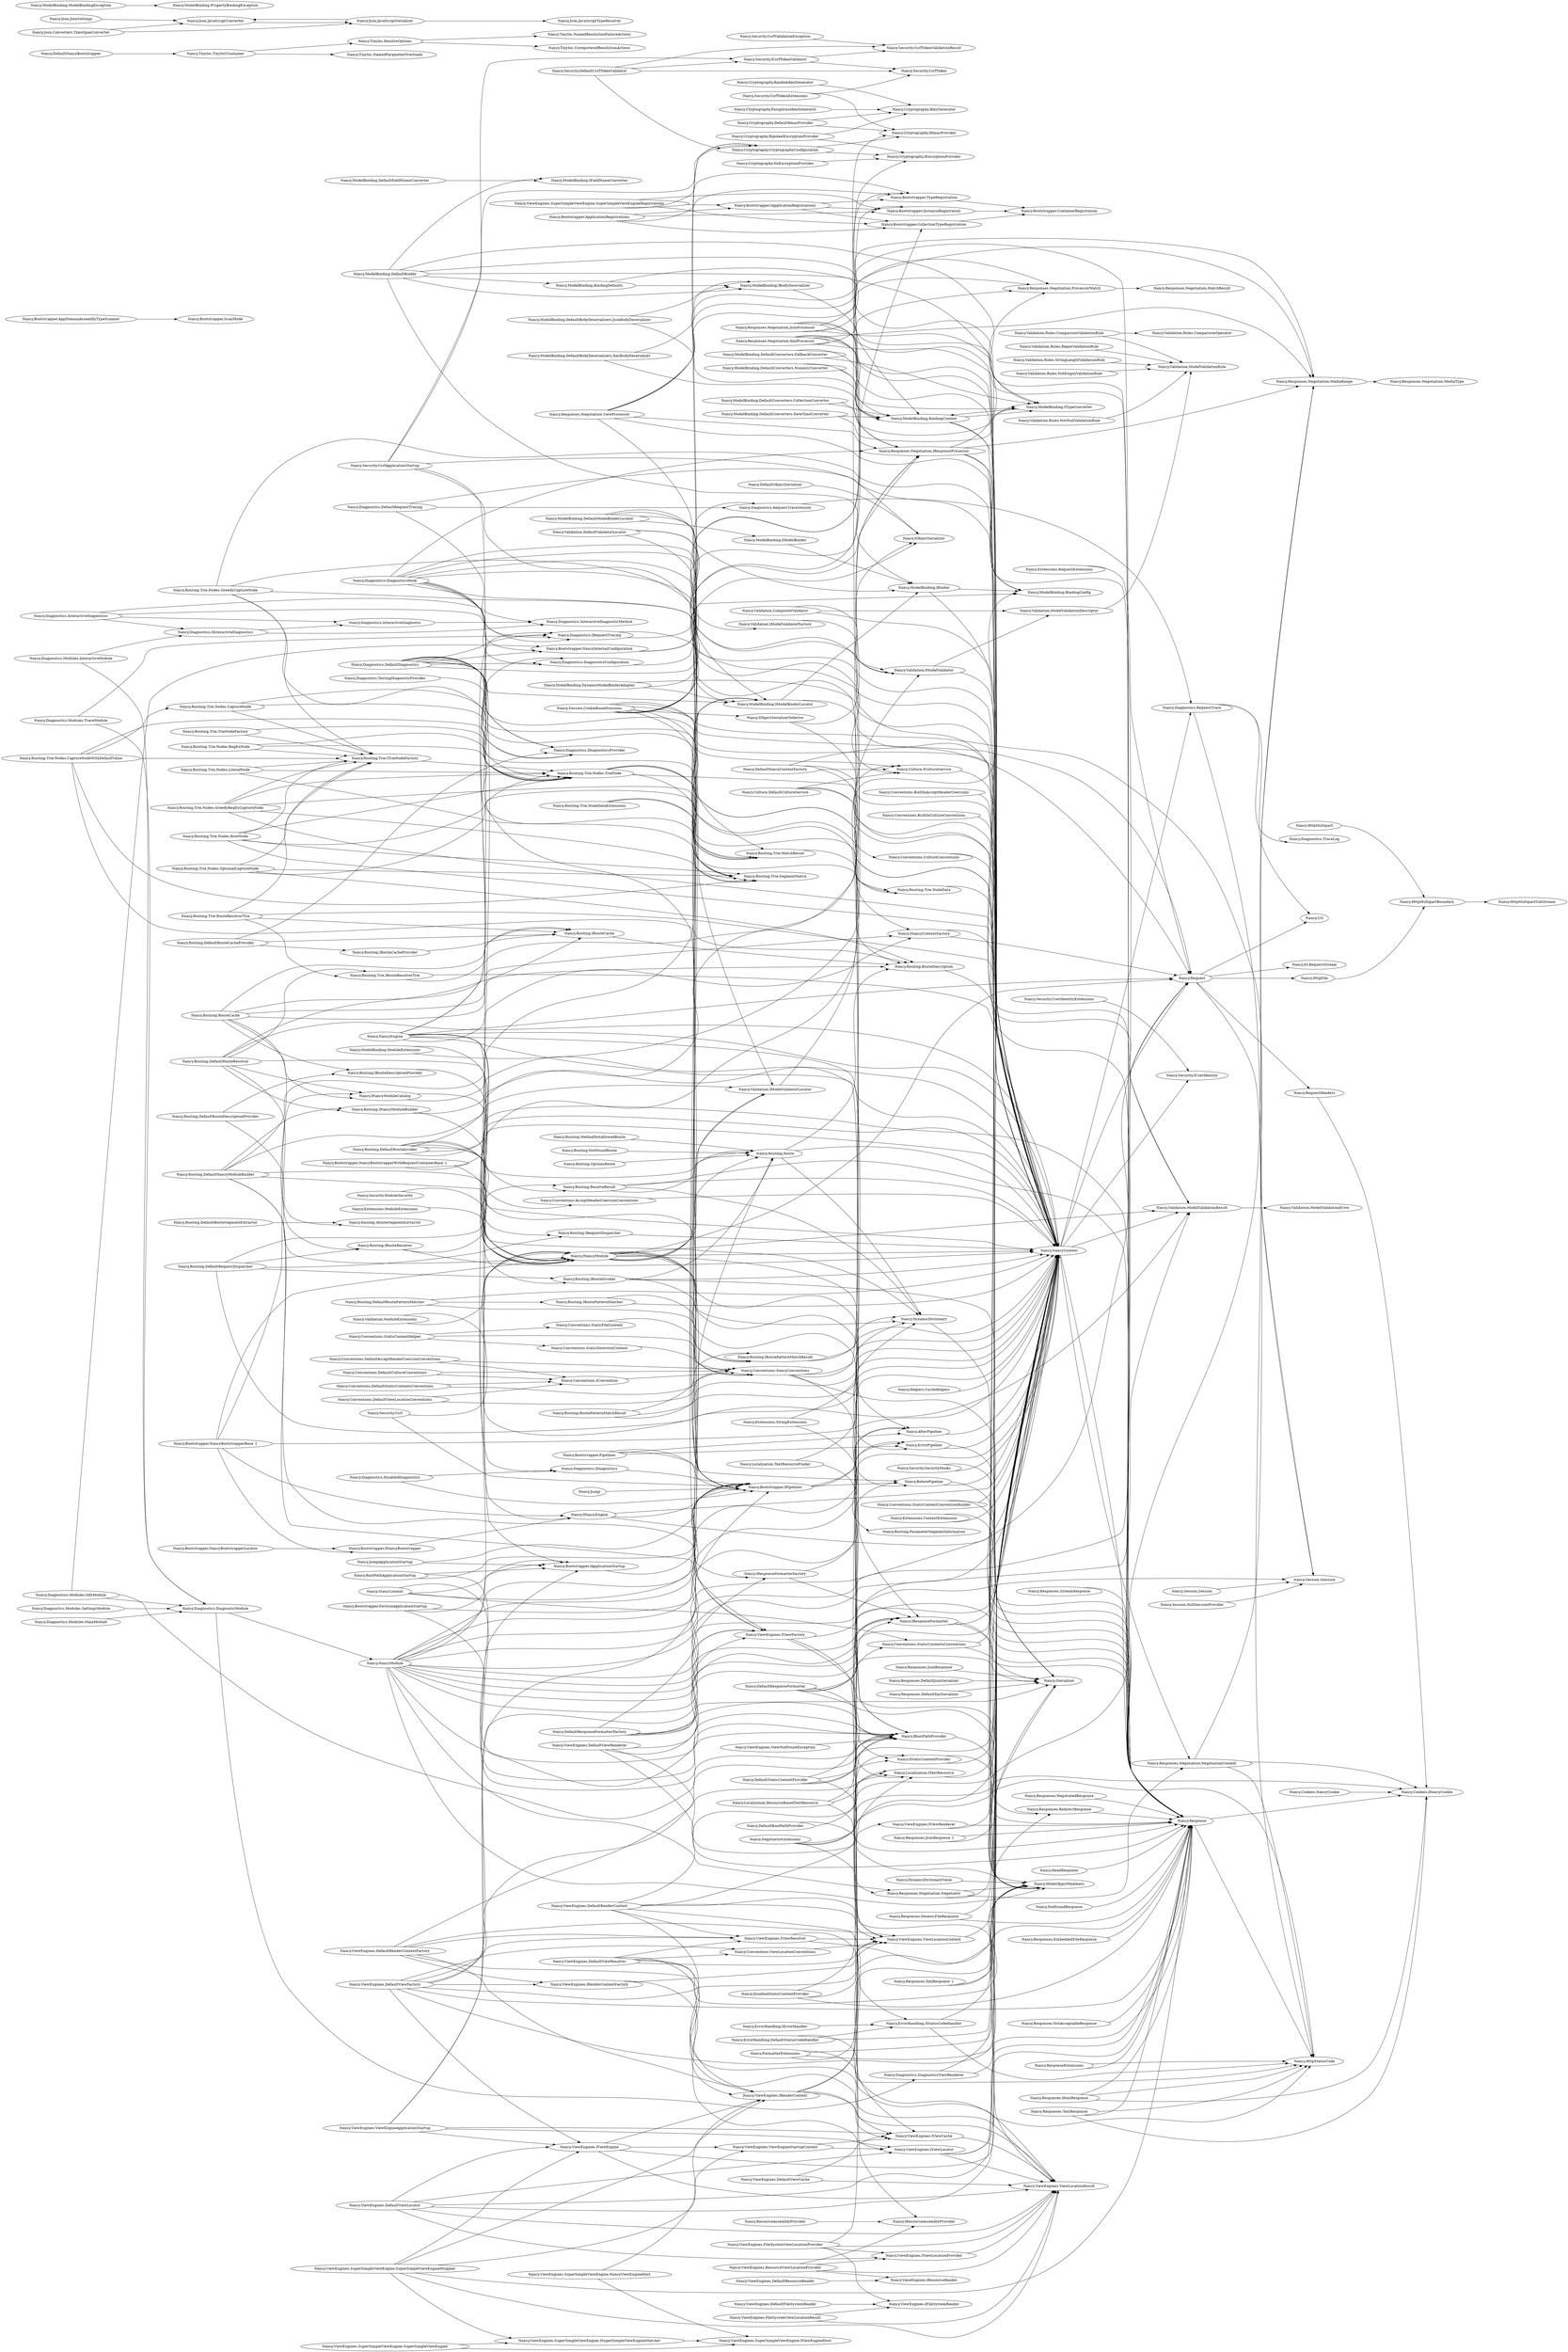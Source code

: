 digraph G {
    page="40,60"; 
    ratio=auto;
    rankdir=LR;
    fontsize=10;
   "Nancy.AfterPipeline" -> { rank=none; "Nancy.NancyContext" }
   "Nancy.BeforePipeline" -> { rank=none; "Nancy.NancyContext"; "Nancy.Response" }
   "Nancy.Bootstrapper.AppDomainAssemblyTypeScanner" -> { rank=none; "Nancy.Bootstrapper.ScanMode" }
   "Nancy.Bootstrapper.ApplicationRegistrations" -> { rank=none; "Nancy.Bootstrapper.CollectionTypeRegistration"; "Nancy.Bootstrapper.IApplicationRegistrations"; "Nancy.Bootstrapper.InstanceRegistration"; "Nancy.Bootstrapper.TypeRegistration" }
   "Nancy.Bootstrapper.CollectionTypeRegistration" -> { rank=none; "Nancy.Bootstrapper.ContainerRegistration" }
   "Nancy.Bootstrapper.FavIconApplicationStartup" -> { rank=none; "Nancy.Bootstrapper.IApplicationStartup"; "Nancy.Bootstrapper.IPipelines"; "Nancy.IRootPathProvider" }
   "Nancy.Bootstrapper.IApplicationRegistrations" -> { rank=none; "Nancy.Bootstrapper.CollectionTypeRegistration"; "Nancy.Bootstrapper.InstanceRegistration"; "Nancy.Bootstrapper.TypeRegistration" }
   "Nancy.Bootstrapper.IApplicationStartup" -> { rank=none; "Nancy.Bootstrapper.IPipelines" }
   "Nancy.Bootstrapper.INancyBootstrapper" -> { rank=none; "Nancy.INancyEngine" }
   "Nancy.Bootstrapper.IPipelines" -> { rank=none; "Nancy.AfterPipeline"; "Nancy.BeforePipeline"; "Nancy.ErrorPipeline" }
   "Nancy.Bootstrapper.InstanceRegistration" -> { rank=none; "Nancy.Bootstrapper.ContainerRegistration" }
   "Nancy.Bootstrapper.NancyBootstrapperBase`1" -> { rank=none; "Nancy.Bootstrapper.INancyBootstrapper"; "Nancy.INancyEngine"; "Nancy.INancyModule"; "Nancy.INancyModuleCatalog"; "Nancy.NancyContext" }
   "Nancy.Bootstrapper.NancyBootstrapperLocator" -> { rank=none; "Nancy.Bootstrapper.INancyBootstrapper" }
   "Nancy.Bootstrapper.NancyBootstrapperWithRequestContainerBase`1" -> { rank=none; "Nancy.INancyModule"; "Nancy.NancyContext" }
   "Nancy.Bootstrapper.NancyInternalConfiguration" -> { rank=none; "Nancy.Bootstrapper.CollectionTypeRegistration"; "Nancy.Bootstrapper.TypeRegistration" }
   "Nancy.Bootstrapper.Pipelines" -> { rank=none; "Nancy.AfterPipeline"; "Nancy.BeforePipeline"; "Nancy.Bootstrapper.IPipelines"; "Nancy.ErrorPipeline" }
   "Nancy.Bootstrapper.TypeRegistration" -> { rank=none; "Nancy.Bootstrapper.ContainerRegistration" }
   "Nancy.Conventions.AcceptHeaderCoercionConventions" -> { rank=none; "Nancy.NancyContext" }
   "Nancy.Conventions.BuiltInAcceptHeaderCoercions" -> { rank=none; "Nancy.NancyContext" }
   "Nancy.Conventions.BuiltInCultureConventions" -> { rank=none; "Nancy.NancyContext" }
   "Nancy.Conventions.CultureConventions" -> { rank=none; "Nancy.NancyContext" }
   "Nancy.Conventions.DefaultAcceptHeaderCoercionConventions" -> { rank=none; "Nancy.Conventions.IConvention"; "Nancy.Conventions.NancyConventions" }
   "Nancy.Conventions.DefaultCultureConventions" -> { rank=none; "Nancy.Conventions.IConvention"; "Nancy.Conventions.NancyConventions" }
   "Nancy.Conventions.DefaultStaticContentsConventions" -> { rank=none; "Nancy.Conventions.IConvention"; "Nancy.Conventions.NancyConventions" }
   "Nancy.Conventions.DefaultViewLocationConventions" -> { rank=none; "Nancy.Conventions.IConvention"; "Nancy.Conventions.NancyConventions" }
   "Nancy.Conventions.IConvention" -> { rank=none; "Nancy.Conventions.NancyConventions" }
   "Nancy.Conventions.NancyConventions" -> { rank=none; "Nancy.Bootstrapper.InstanceRegistration"; "Nancy.NancyContext"; "Nancy.Response"; "Nancy.ViewEngines.ViewLocationContext" }
   "Nancy.Conventions.StaticContentConventionBuilder" -> { rank=none; "Nancy.NancyContext"; "Nancy.Response" }
   "Nancy.Conventions.StaticContentHelper" -> { rank=none; "Nancy.Conventions.NancyConventions"; "Nancy.Conventions.StaticDirectoryContent"; "Nancy.Conventions.StaticFileContent" }
   "Nancy.Conventions.StaticContentsConventions" -> { rank=none; "Nancy.NancyContext"; "Nancy.Response" }
   "Nancy.Conventions.StaticDirectoryContent" -> { rank=none; "Nancy.Conventions.NancyConventions" }
   "Nancy.Conventions.StaticFileContent" -> { rank=none; "Nancy.Conventions.NancyConventions" }
   "Nancy.Conventions.ViewLocationConventions" -> { rank=none; "Nancy.ViewEngines.ViewLocationContext" }
   "Nancy.Cookies.NancyCookie" -> { rank=none; "Nancy.Cookies.INancyCookie" }
   "Nancy.Cryptography.CryptographyConfiguration" -> { rank=none; "Nancy.Cryptography.IEncryptionProvider"; "Nancy.Cryptography.IHmacProvider" }
   "Nancy.Cryptography.DefaultHmacProvider" -> { rank=none; "Nancy.Cryptography.IHmacProvider"; "Nancy.Cryptography.IKeyGenerator" }
   "Nancy.Cryptography.NoEncryptionProvider" -> { rank=none; "Nancy.Cryptography.IEncryptionProvider" }
   "Nancy.Cryptography.PassphraseKeyGenerator" -> { rank=none; "Nancy.Cryptography.IKeyGenerator" }
   "Nancy.Cryptography.RandomKeyGenerator" -> { rank=none; "Nancy.Cryptography.IKeyGenerator" }
   "Nancy.Cryptography.RijndaelEncryptionProvider" -> { rank=none; "Nancy.Cryptography.IEncryptionProvider"; "Nancy.Cryptography.IKeyGenerator" }
   "Nancy.Culture.DefaultCultureService" -> { rank=none; "Nancy.Conventions.CultureConventions"; "Nancy.Culture.ICultureService"; "Nancy.NancyContext" }
   "Nancy.Culture.ICultureService" -> { rank=none; "Nancy.NancyContext" }
   "Nancy.DefaultNancyBootstrapper" -> { rank=none; "Nancy.TinyIoc.TinyIoCContainer" }
   "Nancy.DefaultNancyContextFactory" -> { rank=none; "Nancy.Culture.ICultureService"; "Nancy.INancyContextFactory"; "Nancy.NancyContext"; "Nancy.Request" }
   "Nancy.DefaultObjectSerializer" -> { rank=none; "Nancy.IObjectSerializer" }
   "Nancy.DefaultResponseFormatter" -> { rank=none; "Nancy.IHideObjectMembers"; "Nancy.IResponseFormatter"; "Nancy.IRootPathProvider"; "Nancy.ISerializer"; "Nancy.NancyContext" }
   "Nancy.DefaultResponseFormatterFactory" -> { rank=none; "Nancy.IResponseFormatter"; "Nancy.IResponseFormatterFactory"; "Nancy.IRootPathProvider"; "Nancy.ISerializer"; "Nancy.NancyContext" }
   "Nancy.DefaultRootPathProvider" -> { rank=none; "Nancy.IHideObjectMembers"; "Nancy.IRootPathProvider" }
   "Nancy.DefaultStaticContentProvider" -> { rank=none; "Nancy.Conventions.StaticContentsConventions"; "Nancy.IRootPathProvider"; "Nancy.IStaticContentProvider"; "Nancy.NancyContext"; "Nancy.Response" }
   "Nancy.Diagnostics.DefaultDiagnostics" -> { rank=none; "Nancy.Bootstrapper.IPipelines"; "Nancy.Bootstrapper.NancyInternalConfiguration"; "Nancy.Culture.ICultureService"; "Nancy.Diagnostics.DiagnosticsConfiguration"; "Nancy.Diagnostics.IDiagnostics"; "Nancy.Diagnostics.IDiagnosticsProvider"; "Nancy.Diagnostics.IRequestTracing"; "Nancy.IRootPathProvider"; "Nancy.ISerializer"; "Nancy.ModelBinding.IModelBinderLocator"; "Nancy.Responses.Negotiation.IResponseProcessor" }
   "Nancy.Diagnostics.DefaultRequestTracing" -> { rank=none; "Nancy.Diagnostics.IRequestTracing"; "Nancy.Diagnostics.RequestTraceSession"; "Nancy.NancyContext" }
   "Nancy.Diagnostics.DiagnosticModule" -> { rank=none; "Nancy.Diagnostics.DiagnosticsViewRenderer"; "Nancy.NancyModule" }
   "Nancy.Diagnostics.DiagnosticsConfiguration" -> { rank=none; "Nancy.Cryptography.CryptographyConfiguration" }
   "Nancy.Diagnostics.DiagnosticsHook" -> { rank=none; "Nancy.Bootstrapper.IPipelines"; "Nancy.Bootstrapper.NancyInternalConfiguration"; "Nancy.Culture.ICultureService"; "Nancy.Diagnostics.DiagnosticsConfiguration"; "Nancy.Diagnostics.IDiagnosticsProvider"; "Nancy.Diagnostics.IRequestTracing"; "Nancy.IRootPathProvider"; "Nancy.ISerializer"; "Nancy.ModelBinding.IModelBinderLocator"; "Nancy.Responses.Negotiation.IResponseProcessor" }
   "Nancy.Diagnostics.DiagnosticsViewRenderer" -> { rank=none; "Nancy.NancyContext"; "Nancy.Response" }
   "Nancy.Diagnostics.DisabledDiagnostics" -> { rank=none; "Nancy.Bootstrapper.IPipelines"; "Nancy.Diagnostics.IDiagnostics" }
   "Nancy.Diagnostics.IDiagnostics" -> { rank=none; "Nancy.Bootstrapper.IPipelines" }
   "Nancy.Diagnostics.IInteractiveDiagnostics" -> { rank=none; "Nancy.Diagnostics.InteractiveDiagnostic"; "Nancy.Diagnostics.InteractiveDiagnosticMethod" }
   "Nancy.Diagnostics.IRequestTracing" -> { rank=none; "Nancy.Diagnostics.RequestTraceSession"; "Nancy.NancyContext" }
   "Nancy.Diagnostics.InteractiveDiagnostic" -> { rank=none; "Nancy.Diagnostics.InteractiveDiagnosticMethod" }
   "Nancy.Diagnostics.InteractiveDiagnostics" -> { rank=none; "Nancy.Diagnostics.IDiagnosticsProvider"; "Nancy.Diagnostics.IInteractiveDiagnostics"; "Nancy.Diagnostics.InteractiveDiagnostic"; "Nancy.Diagnostics.InteractiveDiagnosticMethod" }
   "Nancy.Diagnostics.Modules.InfoModule" -> { rank=none; "Nancy.Bootstrapper.NancyInternalConfiguration"; "Nancy.Diagnostics.DiagnosticModule"; "Nancy.IRootPathProvider" }
   "Nancy.Diagnostics.Modules.InteractiveModule" -> { rank=none; "Nancy.Diagnostics.DiagnosticModule"; "Nancy.Diagnostics.IInteractiveDiagnostics" }
   "Nancy.Diagnostics.Modules.MainModule" -> { rank=none; "Nancy.Diagnostics.DiagnosticModule" }
   "Nancy.Diagnostics.Modules.SettingsModule" -> { rank=none; "Nancy.Diagnostics.DiagnosticModule" }
   "Nancy.Diagnostics.Modules.TraceModule" -> { rank=none; "Nancy.Diagnostics.DiagnosticModule"; "Nancy.Diagnostics.IRequestTracing" }
   "Nancy.Diagnostics.RequestTrace" -> { rank=none; "Nancy.Diagnostics.TraceLog"; "Nancy.HttpStatusCode"; "Nancy.Url" }
   "Nancy.Diagnostics.RequestTraceSession" -> { rank=none; "Nancy.Diagnostics.RequestTrace" }
   "Nancy.Diagnostics.TestingDiagnosticProvider" -> { rank=none; "Nancy.Diagnostics.IDiagnosticsProvider" }
   "Nancy.DisabledStaticContentProvider" -> { rank=none; "Nancy.IStaticContentProvider"; "Nancy.NancyContext"; "Nancy.Response" }
   "Nancy.DynamicDictionary" -> { rank=none; "Nancy.IHideObjectMembers" }
   "Nancy.DynamicDictionaryValue" -> { rank=none; "Nancy.IHideObjectMembers" }
   "Nancy.ErrorHandling.DefaultStatusCodeHandler" -> { rank=none; "Nancy.ErrorHandling.IStatusCodeHandler"; "Nancy.HttpStatusCode"; "Nancy.NancyContext" }
   "Nancy.ErrorHandling.IErrorHandler" -> { rank=none; "Nancy.ErrorHandling.IStatusCodeHandler" }
   "Nancy.ErrorHandling.IStatusCodeHandler" -> { rank=none; "Nancy.HttpStatusCode"; "Nancy.NancyContext" }
   "Nancy.ErrorPipeline" -> { rank=none; "Nancy.NancyContext"; "Nancy.Response" }
   "Nancy.Extensions.ContextExtensions" -> { rank=none; "Nancy.NancyContext"; "Nancy.Responses.RedirectResponse" }
   "Nancy.Extensions.ModuleExtensions" -> { rank=none; "Nancy.INancyModule" }
   "Nancy.Extensions.RequestExtensions" -> { rank=none; "Nancy.Request" }
   "Nancy.Extensions.StringExtensions" -> { rank=none; "Nancy.DynamicDictionary"; "Nancy.Routing.ParameterSegmentInformation" }
   "Nancy.FormatterExtensions" -> { rank=none; "Nancy.HttpStatusCode"; "Nancy.IResponseFormatter"; "Nancy.Response"; "Nancy.Responses.RedirectResponse" }
   "Nancy.HeadResponse" -> { rank=none; "Nancy.Response" }
   "Nancy.Helpers.CacheHelpers" -> { rank=none; "Nancy.NancyContext" }
   "Nancy.HttpFile" -> { rank=none; "Nancy.HttpMultipartBoundary" }
   "Nancy.HttpMultipart" -> { rank=none; "Nancy.HttpMultipartBoundary" }
   "Nancy.HttpMultipartBoundary" -> { rank=none; "Nancy.HttpMultipartSubStream" }
   "Nancy.INancyContextFactory" -> { rank=none; "Nancy.NancyContext"; "Nancy.Request" }
   "Nancy.INancyEngine" -> { rank=none; "Nancy.Bootstrapper.IPipelines"; "Nancy.NancyContext"; "Nancy.Request" }
   "Nancy.INancyModule" -> { rank=none; "Nancy.AfterPipeline"; "Nancy.BeforePipeline"; "Nancy.ErrorPipeline"; "Nancy.IResponseFormatter"; "Nancy.ModelBinding.IModelBinderLocator"; "Nancy.NancyContext"; "Nancy.Request"; "Nancy.Routing.Route"; "Nancy.Validation.IModelValidatorLocator"; "Nancy.Validation.ModelValidationResult"; "Nancy.ViewEngines.IViewFactory" }
   "Nancy.INancyModuleCatalog" -> { rank=none; "Nancy.INancyModule"; "Nancy.NancyContext" }
   "Nancy.IObjectSerializerSelector" -> { rank=none; "Nancy.IHideObjectMembers"; "Nancy.IObjectSerializer" }
   "Nancy.IResponseFormatter" -> { rank=none; "Nancy.IHideObjectMembers"; "Nancy.ISerializer"; "Nancy.NancyContext" }
   "Nancy.IResponseFormatterFactory" -> { rank=none; "Nancy.IResponseFormatter"; "Nancy.NancyContext" }
   "Nancy.IRootPathProvider" -> { rank=none; "Nancy.IHideObjectMembers" }
   "Nancy.IStaticContentProvider" -> { rank=none; "Nancy.NancyContext"; "Nancy.Response" }
   "Nancy.Json.Converters.TimeSpanConverter" -> { rank=none; "Nancy.Json.JavaScriptConverter"; "Nancy.Json.JavaScriptSerializer" }
   "Nancy.Json.JavaScriptConverter" -> { rank=none; "Nancy.Json.JavaScriptSerializer" }
   "Nancy.Json.JavaScriptSerializer" -> { rank=none; "Nancy.Json.JavaScriptConverter"; "Nancy.Json.JavaScriptTypeResolver" }
   "Nancy.Json.JsonSettings" -> { rank=none; "Nancy.Json.JavaScriptConverter" }
   "Nancy.Jsonp" -> { rank=none; "Nancy.Bootstrapper.IPipelines" }
   "Nancy.JsonpApplicationStartup" -> { rank=none; "Nancy.Bootstrapper.IApplicationStartup"; "Nancy.Bootstrapper.IPipelines" }
   "Nancy.Localization.ITextResource" -> { rank=none; "Nancy.NancyContext" }
   "Nancy.Localization.ResourceBasedTextResource" -> { rank=none; "Nancy.IResourceAssemblyProvider"; "Nancy.Localization.ITextResource"; "Nancy.NancyContext" }
   "Nancy.Localization.TextResourceFinder" -> { rank=none; "Nancy.Localization.ITextResource"; "Nancy.NancyContext" }
   "Nancy.ModelBinding.BindingContext" -> { rank=none; "Nancy.ModelBinding.BindingConfig"; "Nancy.ModelBinding.ITypeConverter"; "Nancy.NancyContext" }
   "Nancy.ModelBinding.BindingDefaults" -> { rank=none; "Nancy.ModelBinding.IBodyDeserializer"; "Nancy.ModelBinding.ITypeConverter" }
   "Nancy.ModelBinding.DefaultBinder" -> { rank=none; "Nancy.ModelBinding.BindingConfig"; "Nancy.ModelBinding.BindingDefaults"; "Nancy.ModelBinding.IBinder"; "Nancy.ModelBinding.IBodyDeserializer"; "Nancy.ModelBinding.IFieldNameConverter"; "Nancy.ModelBinding.ITypeConverter"; "Nancy.NancyContext" }
   "Nancy.ModelBinding.DefaultBodyDeserializers.JsonBodyDeserializer" -> { rank=none; "Nancy.ModelBinding.BindingContext"; "Nancy.ModelBinding.IBodyDeserializer" }
   "Nancy.ModelBinding.DefaultBodyDeserializers.XmlBodyDeserializer" -> { rank=none; "Nancy.ModelBinding.BindingContext"; "Nancy.ModelBinding.IBodyDeserializer" }
   "Nancy.ModelBinding.DefaultConverters.CollectionConverter" -> { rank=none; "Nancy.ModelBinding.BindingContext"; "Nancy.ModelBinding.ITypeConverter" }
   "Nancy.ModelBinding.DefaultConverters.DateTimeConverter" -> { rank=none; "Nancy.ModelBinding.BindingContext"; "Nancy.ModelBinding.ITypeConverter" }
   "Nancy.ModelBinding.DefaultConverters.FallbackConverter" -> { rank=none; "Nancy.ModelBinding.BindingContext"; "Nancy.ModelBinding.ITypeConverter" }
   "Nancy.ModelBinding.DefaultConverters.NumericConverter" -> { rank=none; "Nancy.ModelBinding.BindingContext"; "Nancy.ModelBinding.ITypeConverter" }
   "Nancy.ModelBinding.DefaultFieldNameConverter" -> { rank=none; "Nancy.ModelBinding.IFieldNameConverter" }
   "Nancy.ModelBinding.DefaultModelBinderLocator" -> { rank=none; "Nancy.ModelBinding.IBinder"; "Nancy.ModelBinding.IModelBinder"; "Nancy.ModelBinding.IModelBinderLocator"; "Nancy.NancyContext" }
   "Nancy.ModelBinding.DynamicModelBinderAdapter" -> { rank=none; "Nancy.ModelBinding.BindingConfig"; "Nancy.ModelBinding.IModelBinderLocator"; "Nancy.NancyContext" }
   "Nancy.ModelBinding.IBinder" -> { rank=none; "Nancy.ModelBinding.BindingConfig"; "Nancy.NancyContext" }
   "Nancy.ModelBinding.IBodyDeserializer" -> { rank=none; "Nancy.ModelBinding.BindingContext" }
   "Nancy.ModelBinding.IModelBinder" -> { rank=none; "Nancy.ModelBinding.IBinder" }
   "Nancy.ModelBinding.IModelBinderLocator" -> { rank=none; "Nancy.ModelBinding.IBinder"; "Nancy.NancyContext" }
   "Nancy.ModelBinding.ITypeConverter" -> { rank=none; "Nancy.ModelBinding.BindingContext" }
   "Nancy.ModelBinding.ModelBindingException" -> { rank=none; "Nancy.ModelBinding.PropertyBindingException" }
   "Nancy.ModelBinding.ModuleExtensions" -> { rank=none; "Nancy.INancyModule"; "Nancy.ModelBinding.BindingConfig" }
   "Nancy.NancyContext" -> { rank=none; "Nancy.Diagnostics.RequestTrace"; "Nancy.Request"; "Nancy.Response"; "Nancy.Responses.Negotiation.NegotiationContext"; "Nancy.Security.IUserIdentity"; "Nancy.Validation.ModelValidationResult" }
   "Nancy.NancyEngine" -> { rank=none; "Nancy.Bootstrapper.IPipelines"; "Nancy.Diagnostics.DiagnosticsConfiguration"; "Nancy.Diagnostics.IRequestTracing"; "Nancy.ErrorHandling.IStatusCodeHandler"; "Nancy.INancyContextFactory"; "Nancy.INancyEngine"; "Nancy.IStaticContentProvider"; "Nancy.NancyContext"; "Nancy.Request"; "Nancy.Routing.IRequestDispatcher" }
   "Nancy.NancyModule" -> { rank=none; "Nancy.AfterPipeline"; "Nancy.BeforePipeline"; "Nancy.ErrorPipeline"; "Nancy.IHideObjectMembers"; "Nancy.INancyModule"; "Nancy.IResponseFormatter"; "Nancy.ModelBinding.IModelBinderLocator"; "Nancy.NancyContext"; "Nancy.Request"; "Nancy.Responses.Negotiation.Negotiator"; "Nancy.Routing.Route"; "Nancy.Session.ISession"; "Nancy.Validation.IModelValidatorLocator"; "Nancy.Validation.ModelValidationResult"; "Nancy.ViewEngines.IViewFactory" }
   "Nancy.NegotiatorExtensions" -> { rank=none; "Nancy.Cookies.INancyCookie"; "Nancy.HttpStatusCode"; "Nancy.Responses.Negotiation.MediaRange"; "Nancy.Responses.Negotiation.Negotiator" }
   "Nancy.NotFoundResponse" -> { rank=none; "Nancy.Response" }
   "Nancy.Request" -> { rank=none; "Nancy.HttpFile"; "Nancy.IO.RequestStream"; "Nancy.RequestHeaders"; "Nancy.Session.ISession"; "Nancy.Url" }
   "Nancy.RequestHeaders" -> { rank=none; "Nancy.Cookies.INancyCookie" }
   "Nancy.ResourceAssemblyProvider" -> { rank=none; "Nancy.IResourceAssemblyProvider" }
   "Nancy.Response" -> { rank=none; "Nancy.Cookies.INancyCookie"; "Nancy.HttpStatusCode" }
   "Nancy.ResponseExtensions" -> { rank=none; "Nancy.HttpStatusCode"; "Nancy.Response" }
   "Nancy.Responses.DefaultJsonSerializer" -> { rank=none; "Nancy.ISerializer" }
   "Nancy.Responses.DefaultXmlSerializer" -> { rank=none; "Nancy.ISerializer" }
   "Nancy.Responses.EmbeddedFileResponse" -> { rank=none; "Nancy.Response" }
   "Nancy.Responses.GenericFileResponse" -> { rank=none; "Nancy.NancyContext"; "Nancy.Response" }
   "Nancy.Responses.HtmlResponse" -> { rank=none; "Nancy.Cookies.INancyCookie"; "Nancy.HttpStatusCode"; "Nancy.Response" }
   "Nancy.Responses.JsonResponse" -> { rank=none; "Nancy.ISerializer" }
   "Nancy.Responses.JsonResponse`1" -> { rank=none; "Nancy.ISerializer"; "Nancy.Response" }
   "Nancy.Responses.NegotiatedResponse" -> { rank=none; "Nancy.Response" }
   "Nancy.Responses.Negotiation.IResponseProcessor" -> { rank=none; "Nancy.NancyContext"; "Nancy.Response"; "Nancy.Responses.Negotiation.MediaRange"; "Nancy.Responses.Negotiation.ProcessorMatch" }
   "Nancy.Responses.Negotiation.JsonProcessor" -> { rank=none; "Nancy.ISerializer"; "Nancy.NancyContext"; "Nancy.Response"; "Nancy.Responses.Negotiation.IResponseProcessor"; "Nancy.Responses.Negotiation.MediaRange"; "Nancy.Responses.Negotiation.ProcessorMatch" }
   "Nancy.Responses.Negotiation.MediaRange" -> { rank=none; "Nancy.Responses.Negotiation.MediaType" }
   "Nancy.Responses.Negotiation.NegotiationContext" -> { rank=none; "Nancy.Cookies.INancyCookie"; "Nancy.HttpStatusCode"; "Nancy.Responses.Negotiation.MediaRange" }
   "Nancy.Responses.Negotiation.Negotiator" -> { rank=none; "Nancy.IHideObjectMembers"; "Nancy.NancyContext"; "Nancy.Responses.Negotiation.NegotiationContext" }
   "Nancy.Responses.Negotiation.ProcessorMatch" -> { rank=none; "Nancy.Responses.Negotiation.MatchResult" }
   "Nancy.Responses.Negotiation.ViewProcessor" -> { rank=none; "Nancy.NancyContext"; "Nancy.Response"; "Nancy.Responses.Negotiation.IResponseProcessor"; "Nancy.Responses.Negotiation.MediaRange"; "Nancy.Responses.Negotiation.ProcessorMatch"; "Nancy.ViewEngines.IViewFactory" }
   "Nancy.Responses.Negotiation.XmlProcessor" -> { rank=none; "Nancy.ISerializer"; "Nancy.NancyContext"; "Nancy.Response"; "Nancy.Responses.Negotiation.IResponseProcessor"; "Nancy.Responses.Negotiation.MediaRange"; "Nancy.Responses.Negotiation.ProcessorMatch" }
   "Nancy.Responses.NotAcceptableResponse" -> { rank=none; "Nancy.Response" }
   "Nancy.Responses.RedirectResponse" -> { rank=none; "Nancy.Response" }
   "Nancy.Responses.StreamResponse" -> { rank=none; "Nancy.Response" }
   "Nancy.Responses.TextResponse" -> { rank=none; "Nancy.Cookies.INancyCookie"; "Nancy.HttpStatusCode"; "Nancy.Response" }
   "Nancy.Responses.XmlResponse`1" -> { rank=none; "Nancy.ISerializer"; "Nancy.Response" }
   "Nancy.RootPathApplicationStartup" -> { rank=none; "Nancy.Bootstrapper.IApplicationStartup"; "Nancy.Bootstrapper.IPipelines"; "Nancy.IRootPathProvider" }
   "Nancy.Routing.DefaultNancyModuleBuilder" -> { rank=none; "Nancy.INancyModule"; "Nancy.IResponseFormatterFactory"; "Nancy.ModelBinding.IModelBinderLocator"; "Nancy.NancyContext"; "Nancy.Routing.INancyModuleBuilder"; "Nancy.Validation.IModelValidatorLocator"; "Nancy.ViewEngines.IViewFactory" }
   "Nancy.Routing.DefaultRequestDispatcher" -> { rank=none; "Nancy.NancyContext"; "Nancy.Responses.Negotiation.IResponseProcessor"; "Nancy.Routing.IRequestDispatcher"; "Nancy.Routing.IRouteInvoker"; "Nancy.Routing.IRouteResolver" }
   "Nancy.Routing.DefaultRouteCacheProvider" -> { rank=none; "Nancy.Diagnostics.IDiagnosticsProvider"; "Nancy.Routing.IRouteCache"; "Nancy.Routing.IRouteCacheProvider" }
   "Nancy.Routing.DefaultRouteDescriptionProvider" -> { rank=none; "Nancy.INancyModule"; "Nancy.Routing.IRouteDescriptionProvider" }
   "Nancy.Routing.DefaultRouteInvoker" -> { rank=none; "Nancy.Conventions.AcceptHeaderCoercionConventions"; "Nancy.DynamicDictionary"; "Nancy.NancyContext"; "Nancy.Response"; "Nancy.Responses.Negotiation.IResponseProcessor"; "Nancy.Routing.IRouteInvoker"; "Nancy.Routing.Route" }
   "Nancy.Routing.DefaultRoutePatternMatcher" -> { rank=none; "Nancy.NancyContext"; "Nancy.Routing.IRoutePatternMatchResult"; "Nancy.Routing.IRoutePatternMatcher" }
   "Nancy.Routing.DefaultRouteResolver" -> { rank=none; "Nancy.INancyModuleCatalog"; "Nancy.NancyContext"; "Nancy.Routing.INancyModuleBuilder"; "Nancy.Routing.IRouteCache"; "Nancy.Routing.IRouteResolver"; "Nancy.Routing.ResolveResult"; "Nancy.Routing.Trie.IRouteResolverTrie" }
   "Nancy.Routing.DefaultRouteSegmentExtractor" -> { rank=none; "Nancy.Routing.IRouteSegmentExtractor" }
   "Nancy.Routing.INancyModuleBuilder" -> { rank=none; "Nancy.INancyModule"; "Nancy.NancyContext" }
   "Nancy.Routing.IRequestDispatcher" -> { rank=none; "Nancy.NancyContext" }
   "Nancy.Routing.IRouteCache" -> { rank=none; "Nancy.Routing.RouteDescription" }
   "Nancy.Routing.IRouteCacheProvider" -> { rank=none; "Nancy.Routing.IRouteCache" }
   "Nancy.Routing.IRouteDescriptionProvider" -> { rank=none; "Nancy.INancyModule" }
   "Nancy.Routing.IRouteInvoker" -> { rank=none; "Nancy.DynamicDictionary"; "Nancy.NancyContext"; "Nancy.Response"; "Nancy.Routing.Route" }
   "Nancy.Routing.IRoutePatternMatchResult" -> { rank=none; "Nancy.DynamicDictionary"; "Nancy.NancyContext" }
   "Nancy.Routing.IRoutePatternMatcher" -> { rank=none; "Nancy.NancyContext"; "Nancy.Routing.IRoutePatternMatchResult" }
   "Nancy.Routing.IRouteResolver" -> { rank=none; "Nancy.NancyContext"; "Nancy.Routing.ResolveResult" }
   "Nancy.Routing.MethodNotAllowedRoute" -> { rank=none; "Nancy.Routing.Route" }
   "Nancy.Routing.NotFoundRoute" -> { rank=none; "Nancy.Routing.Route" }
   "Nancy.Routing.OptionsRoute" -> { rank=none; "Nancy.Routing.Route" }
   "Nancy.Routing.ResolveResult" -> { rank=none; "Nancy.DynamicDictionary"; "Nancy.NancyContext"; "Nancy.Response"; "Nancy.Routing.Route" }
   "Nancy.Routing.Route" -> { rank=none; "Nancy.DynamicDictionary"; "Nancy.NancyContext"; "Nancy.Routing.RouteDescription" }
   "Nancy.Routing.RouteCache" -> { rank=none; "Nancy.Culture.ICultureService"; "Nancy.INancyContextFactory"; "Nancy.INancyModuleCatalog"; "Nancy.Routing.IRouteCache"; "Nancy.Routing.IRouteDescriptionProvider"; "Nancy.Routing.IRouteSegmentExtractor"; "Nancy.Routing.RouteDescription" }
   "Nancy.Routing.RouteDescription" -> { rank=none; "Nancy.NancyContext" }
   "Nancy.Routing.RoutePatternMatchResult" -> { rank=none; "Nancy.DynamicDictionary"; "Nancy.NancyContext"; "Nancy.Routing.IRoutePatternMatchResult" }
   "Nancy.Routing.Trie.IRouteResolverTrie" -> { rank=none; "Nancy.NancyContext"; "Nancy.Routing.IRouteCache" }
   "Nancy.Routing.Trie.ITrieNodeFactory" -> { rank=none; "Nancy.Routing.Trie.Nodes.TrieNode" }
   "Nancy.Routing.Trie.MatchResult" -> { rank=none; "Nancy.Routing.Trie.NodeData" }
   "Nancy.Routing.Trie.NodeData" -> { rank=none; "Nancy.NancyContext" }
   "Nancy.Routing.Trie.NodeDataExtensions" -> { rank=none; "Nancy.Routing.Trie.MatchResult"; "Nancy.Routing.Trie.NodeData" }
   "Nancy.Routing.Trie.Nodes.CaptureNode" -> { rank=none; "Nancy.Routing.Trie.ITrieNodeFactory"; "Nancy.Routing.Trie.Nodes.TrieNode"; "Nancy.Routing.Trie.SegmentMatch" }
   "Nancy.Routing.Trie.Nodes.CaptureNodeWithDefaultValue" -> { rank=none; "Nancy.Routing.RouteDescription"; "Nancy.Routing.Trie.ITrieNodeFactory"; "Nancy.Routing.Trie.Nodes.CaptureNode"; "Nancy.Routing.Trie.Nodes.TrieNode"; "Nancy.Routing.Trie.SegmentMatch" }
   "Nancy.Routing.Trie.Nodes.GreedyCaptureNode" -> { rank=none; "Nancy.NancyContext"; "Nancy.Routing.Trie.ITrieNodeFactory"; "Nancy.Routing.Trie.MatchResult"; "Nancy.Routing.Trie.Nodes.TrieNode"; "Nancy.Routing.Trie.SegmentMatch" }
   "Nancy.Routing.Trie.Nodes.GreedyRegExCaptureNode" -> { rank=none; "Nancy.NancyContext"; "Nancy.Routing.Trie.ITrieNodeFactory"; "Nancy.Routing.Trie.MatchResult"; "Nancy.Routing.Trie.Nodes.TrieNode"; "Nancy.Routing.Trie.SegmentMatch" }
   "Nancy.Routing.Trie.Nodes.LiteralNode" -> { rank=none; "Nancy.Routing.Trie.ITrieNodeFactory"; "Nancy.Routing.Trie.Nodes.TrieNode"; "Nancy.Routing.Trie.SegmentMatch" }
   "Nancy.Routing.Trie.Nodes.OptionalCaptureNode" -> { rank=none; "Nancy.Routing.RouteDescription"; "Nancy.Routing.Trie.ITrieNodeFactory"; "Nancy.Routing.Trie.Nodes.TrieNode"; "Nancy.Routing.Trie.SegmentMatch" }
   "Nancy.Routing.Trie.Nodes.RegExNode" -> { rank=none; "Nancy.Routing.Trie.ITrieNodeFactory"; "Nancy.Routing.Trie.Nodes.TrieNode"; "Nancy.Routing.Trie.SegmentMatch" }
   "Nancy.Routing.Trie.Nodes.RootNode" -> { rank=none; "Nancy.NancyContext"; "Nancy.Routing.Trie.ITrieNodeFactory"; "Nancy.Routing.Trie.MatchResult"; "Nancy.Routing.Trie.Nodes.TrieNode"; "Nancy.Routing.Trie.SegmentMatch" }
   "Nancy.Routing.Trie.Nodes.TrieNode" -> { rank=none; "Nancy.NancyContext"; "Nancy.Routing.RouteDescription"; "Nancy.Routing.Trie.MatchResult"; "Nancy.Routing.Trie.NodeData"; "Nancy.Routing.Trie.SegmentMatch" }
   "Nancy.Routing.Trie.RouteResolverTrie" -> { rank=none; "Nancy.NancyContext"; "Nancy.Routing.IRouteCache"; "Nancy.Routing.Trie.IRouteResolverTrie"; "Nancy.Routing.Trie.ITrieNodeFactory" }
   "Nancy.Routing.Trie.TrieNodeFactory" -> { rank=none; "Nancy.Routing.Trie.ITrieNodeFactory"; "Nancy.Routing.Trie.Nodes.TrieNode" }
   "Nancy.Security.Csrf" -> { rank=none; "Nancy.Bootstrapper.IPipelines"; "Nancy.INancyModule" }
   "Nancy.Security.CsrfApplicationStartup" -> { rank=none; "Nancy.Bootstrapper.IApplicationStartup"; "Nancy.Bootstrapper.IPipelines"; "Nancy.Cryptography.CryptographyConfiguration"; "Nancy.IObjectSerializer"; "Nancy.Security.ICsrfTokenValidator" }
   "Nancy.Security.CsrfTokenExtensions" -> { rank=none; "Nancy.Cryptography.IHmacProvider"; "Nancy.Security.CsrfToken" }
   "Nancy.Security.CsrfValidationException" -> { rank=none; "Nancy.Security.CsrfTokenValidationResult" }
   "Nancy.Security.DefaultCsrfTokenValidator" -> { rank=none; "Nancy.Cryptography.CryptographyConfiguration"; "Nancy.Security.CsrfToken"; "Nancy.Security.CsrfTokenValidationResult"; "Nancy.Security.ICsrfTokenValidator" }
   "Nancy.Security.ICsrfTokenValidator" -> { rank=none; "Nancy.Security.CsrfToken"; "Nancy.Security.CsrfTokenValidationResult" }
   "Nancy.Security.ModuleSecurity" -> { rank=none; "Nancy.INancyModule" }
   "Nancy.Security.SecurityHooks" -> { rank=none; "Nancy.NancyContext"; "Nancy.Response" }
   "Nancy.Security.UserIdentityExtensions" -> { rank=none; "Nancy.Security.IUserIdentity" }
   "Nancy.Session.CookieBasedSessions" -> { rank=none; "Nancy.Bootstrapper.IPipelines"; "Nancy.Cryptography.CryptographyConfiguration"; "Nancy.Cryptography.IEncryptionProvider"; "Nancy.Cryptography.IHmacProvider"; "Nancy.IHideObjectMembers"; "Nancy.IObjectSerializer"; "Nancy.IObjectSerializerSelector"; "Nancy.Request"; "Nancy.Response"; "Nancy.Session.ISession" }
   "Nancy.Session.NullSessionProvider" -> { rank=none; "Nancy.Session.ISession" }
   "Nancy.Session.Session" -> { rank=none; "Nancy.Session.ISession" }
   "Nancy.StaticContent" -> { rank=none; "Nancy.Bootstrapper.IApplicationStartup"; "Nancy.Bootstrapper.IPipelines"; "Nancy.Conventions.StaticContentsConventions"; "Nancy.IRootPathProvider" }
   "Nancy.TinyIoc.ResolveOptions" -> { rank=none; "Nancy.TinyIoc.NamedResolutionFailureActions"; "Nancy.TinyIoc.UnregisteredResolutionActions" }
   "Nancy.TinyIoc.TinyIoCContainer" -> { rank=none; "Nancy.TinyIoc.NamedParameterOverloads"; "Nancy.TinyIoc.ResolveOptions" }
   "Nancy.Validation.CompositeValidator" -> { rank=none; "Nancy.Validation.IModelValidator"; "Nancy.Validation.ModelValidationDescriptor"; "Nancy.Validation.ModelValidationResult" }
   "Nancy.Validation.DefaultValidatorLocator" -> { rank=none; "Nancy.Validation.IModelValidator"; "Nancy.Validation.IModelValidatorFactory"; "Nancy.Validation.IModelValidatorLocator" }
   "Nancy.Validation.IModelValidator" -> { rank=none; "Nancy.Validation.ModelValidationDescriptor"; "Nancy.Validation.ModelValidationResult" }
   "Nancy.Validation.IModelValidatorFactory" -> { rank=none; "Nancy.Validation.IModelValidator" }
   "Nancy.Validation.IModelValidatorLocator" -> { rank=none; "Nancy.Validation.IModelValidator" }
   "Nancy.Validation.ModelValidationDescriptor" -> { rank=none; "Nancy.Validation.ModelValidationRule" }
   "Nancy.Validation.ModelValidationResult" -> { rank=none; "Nancy.Validation.ModelValidationError" }
   "Nancy.Validation.ModuleExtensions" -> { rank=none; "Nancy.INancyModule"; "Nancy.Validation.ModelValidationResult" }
   "Nancy.Validation.Rules.ComparisonValidationRule" -> { rank=none; "Nancy.Validation.ModelValidationRule"; "Nancy.Validation.Rules.ComparisonOperator" }
   "Nancy.Validation.Rules.NotEmptyValidationRule" -> { rank=none; "Nancy.Validation.ModelValidationRule" }
   "Nancy.Validation.Rules.NotNullValidationRule" -> { rank=none; "Nancy.Validation.ModelValidationRule" }
   "Nancy.Validation.Rules.RegexValidationRule" -> { rank=none; "Nancy.Validation.ModelValidationRule" }
   "Nancy.Validation.Rules.StringLengthValidationRule" -> { rank=none; "Nancy.Validation.ModelValidationRule" }
   "Nancy.ViewEngines.DefaultFileSystemReader" -> { rank=none; "Nancy.ViewEngines.IFileSystemReader" }
   "Nancy.ViewEngines.DefaultRenderContext" -> { rank=none; "Nancy.Localization.ITextResource"; "Nancy.NancyContext"; "Nancy.ViewEngines.IRenderContext"; "Nancy.ViewEngines.IViewCache"; "Nancy.ViewEngines.IViewResolver"; "Nancy.ViewEngines.ViewLocationContext"; "Nancy.ViewEngines.ViewLocationResult" }
   "Nancy.ViewEngines.DefaultRenderContextFactory" -> { rank=none; "Nancy.Localization.ITextResource"; "Nancy.ViewEngines.IRenderContext"; "Nancy.ViewEngines.IRenderContextFactory"; "Nancy.ViewEngines.IViewCache"; "Nancy.ViewEngines.IViewResolver"; "Nancy.ViewEngines.ViewLocationContext" }
   "Nancy.ViewEngines.DefaultResourceReader" -> { rank=none; "Nancy.ViewEngines.IResourceReader" }
   "Nancy.ViewEngines.DefaultViewCache" -> { rank=none; "Nancy.ViewEngines.IViewCache"; "Nancy.ViewEngines.ViewLocationResult" }
   "Nancy.ViewEngines.DefaultViewFactory" -> { rank=none; "Nancy.Conventions.ViewLocationConventions"; "Nancy.IHideObjectMembers"; "Nancy.IRootPathProvider"; "Nancy.Response"; "Nancy.ViewEngines.IRenderContextFactory"; "Nancy.ViewEngines.IViewEngine"; "Nancy.ViewEngines.IViewFactory"; "Nancy.ViewEngines.IViewResolver"; "Nancy.ViewEngines.ViewLocationContext" }
   "Nancy.ViewEngines.DefaultViewLocator" -> { rank=none; "Nancy.IHideObjectMembers"; "Nancy.NancyContext"; "Nancy.ViewEngines.IViewEngine"; "Nancy.ViewEngines.IViewLocationProvider"; "Nancy.ViewEngines.IViewLocator"; "Nancy.ViewEngines.ViewLocationResult" }
   "Nancy.ViewEngines.DefaultViewRenderer" -> { rank=none; "Nancy.NancyContext"; "Nancy.Response"; "Nancy.ViewEngines.IViewFactory"; "Nancy.ViewEngines.IViewRenderer" }
   "Nancy.ViewEngines.DefaultViewResolver" -> { rank=none; "Nancy.Conventions.ViewLocationConventions"; "Nancy.IHideObjectMembers"; "Nancy.ViewEngines.IViewLocator"; "Nancy.ViewEngines.IViewResolver"; "Nancy.ViewEngines.ViewLocationContext"; "Nancy.ViewEngines.ViewLocationResult" }
   "Nancy.ViewEngines.FileSystemViewLocationProvider" -> { rank=none; "Nancy.IRootPathProvider"; "Nancy.ViewEngines.IFileSystemReader"; "Nancy.ViewEngines.IViewLocationProvider"; "Nancy.ViewEngines.ViewLocationResult" }
   "Nancy.ViewEngines.FileSystemViewLocationResult" -> { rank=none; "Nancy.ViewEngines.IFileSystemReader"; "Nancy.ViewEngines.ViewLocationResult" }
   "Nancy.ViewEngines.IRenderContext" -> { rank=none; "Nancy.Localization.ITextResource"; "Nancy.NancyContext"; "Nancy.ViewEngines.IViewCache"; "Nancy.ViewEngines.ViewLocationResult" }
   "Nancy.ViewEngines.IRenderContextFactory" -> { rank=none; "Nancy.ViewEngines.IRenderContext"; "Nancy.ViewEngines.ViewLocationContext" }
   "Nancy.ViewEngines.IViewCache" -> { rank=none; "Nancy.ViewEngines.ViewLocationResult" }
   "Nancy.ViewEngines.IViewEngine" -> { rank=none; "Nancy.Response"; "Nancy.ViewEngines.IRenderContext"; "Nancy.ViewEngines.ViewEngineStartupContext"; "Nancy.ViewEngines.ViewLocationResult" }
   "Nancy.ViewEngines.IViewFactory" -> { rank=none; "Nancy.IHideObjectMembers"; "Nancy.Response"; "Nancy.ViewEngines.ViewLocationContext" }
   "Nancy.ViewEngines.IViewLocationProvider" -> { rank=none; "Nancy.ViewEngines.ViewLocationResult" }
   "Nancy.ViewEngines.IViewLocator" -> { rank=none; "Nancy.IHideObjectMembers"; "Nancy.NancyContext"; "Nancy.ViewEngines.ViewLocationResult" }
   "Nancy.ViewEngines.IViewRenderer" -> { rank=none; "Nancy.NancyContext"; "Nancy.Response" }
   "Nancy.ViewEngines.IViewResolver" -> { rank=none; "Nancy.IHideObjectMembers"; "Nancy.ViewEngines.ViewLocationContext"; "Nancy.ViewEngines.ViewLocationResult" }
   "Nancy.ViewEngines.ResourceViewLocationProvider" -> { rank=none; "Nancy.IResourceAssemblyProvider"; "Nancy.ViewEngines.IResourceReader"; "Nancy.ViewEngines.IViewLocationProvider"; "Nancy.ViewEngines.ViewLocationResult" }
   "Nancy.ViewEngines.SuperSimpleViewEngine.ISuperSimpleViewEngineMatcher" -> { rank=none; "Nancy.ViewEngines.SuperSimpleViewEngine.IViewEngineHost" }
   "Nancy.ViewEngines.SuperSimpleViewEngine.NancyViewEngineHost" -> { rank=none; "Nancy.ViewEngines.IRenderContext"; "Nancy.ViewEngines.SuperSimpleViewEngine.IViewEngineHost" }
   "Nancy.ViewEngines.SuperSimpleViewEngine.SuperSimpleViewEngine" -> { rank=none; "Nancy.ViewEngines.SuperSimpleViewEngine.ISuperSimpleViewEngineMatcher"; "Nancy.ViewEngines.SuperSimpleViewEngine.IViewEngineHost" }
   "Nancy.ViewEngines.SuperSimpleViewEngine.SuperSimpleViewEngineRegistrations" -> { rank=none; "Nancy.Bootstrapper.CollectionTypeRegistration"; "Nancy.Bootstrapper.IApplicationRegistrations"; "Nancy.Bootstrapper.InstanceRegistration"; "Nancy.Bootstrapper.TypeRegistration" }
   "Nancy.ViewEngines.SuperSimpleViewEngine.SuperSimpleViewEngineWrapper" -> { rank=none; "Nancy.Response"; "Nancy.ViewEngines.IRenderContext"; "Nancy.ViewEngines.IViewEngine"; "Nancy.ViewEngines.SuperSimpleViewEngine.ISuperSimpleViewEngineMatcher"; "Nancy.ViewEngines.ViewEngineStartupContext"; "Nancy.ViewEngines.ViewLocationResult" }
   "Nancy.ViewEngines.ViewEngineApplicationStartup" -> { rank=none; "Nancy.Bootstrapper.IApplicationStartup"; "Nancy.Bootstrapper.IPipelines"; "Nancy.ViewEngines.IViewCache"; "Nancy.ViewEngines.IViewEngine"; "Nancy.ViewEngines.IViewLocator" }
   "Nancy.ViewEngines.ViewEngineStartupContext" -> { rank=none; "Nancy.ViewEngines.IViewCache"; "Nancy.ViewEngines.IViewLocator" }
   "Nancy.ViewEngines.ViewLocationContext" -> { rank=none; "Nancy.NancyContext" }
   "Nancy.ViewEngines.ViewNotFoundException" -> { rank=none; "Nancy.IRootPathProvider" }
   }
